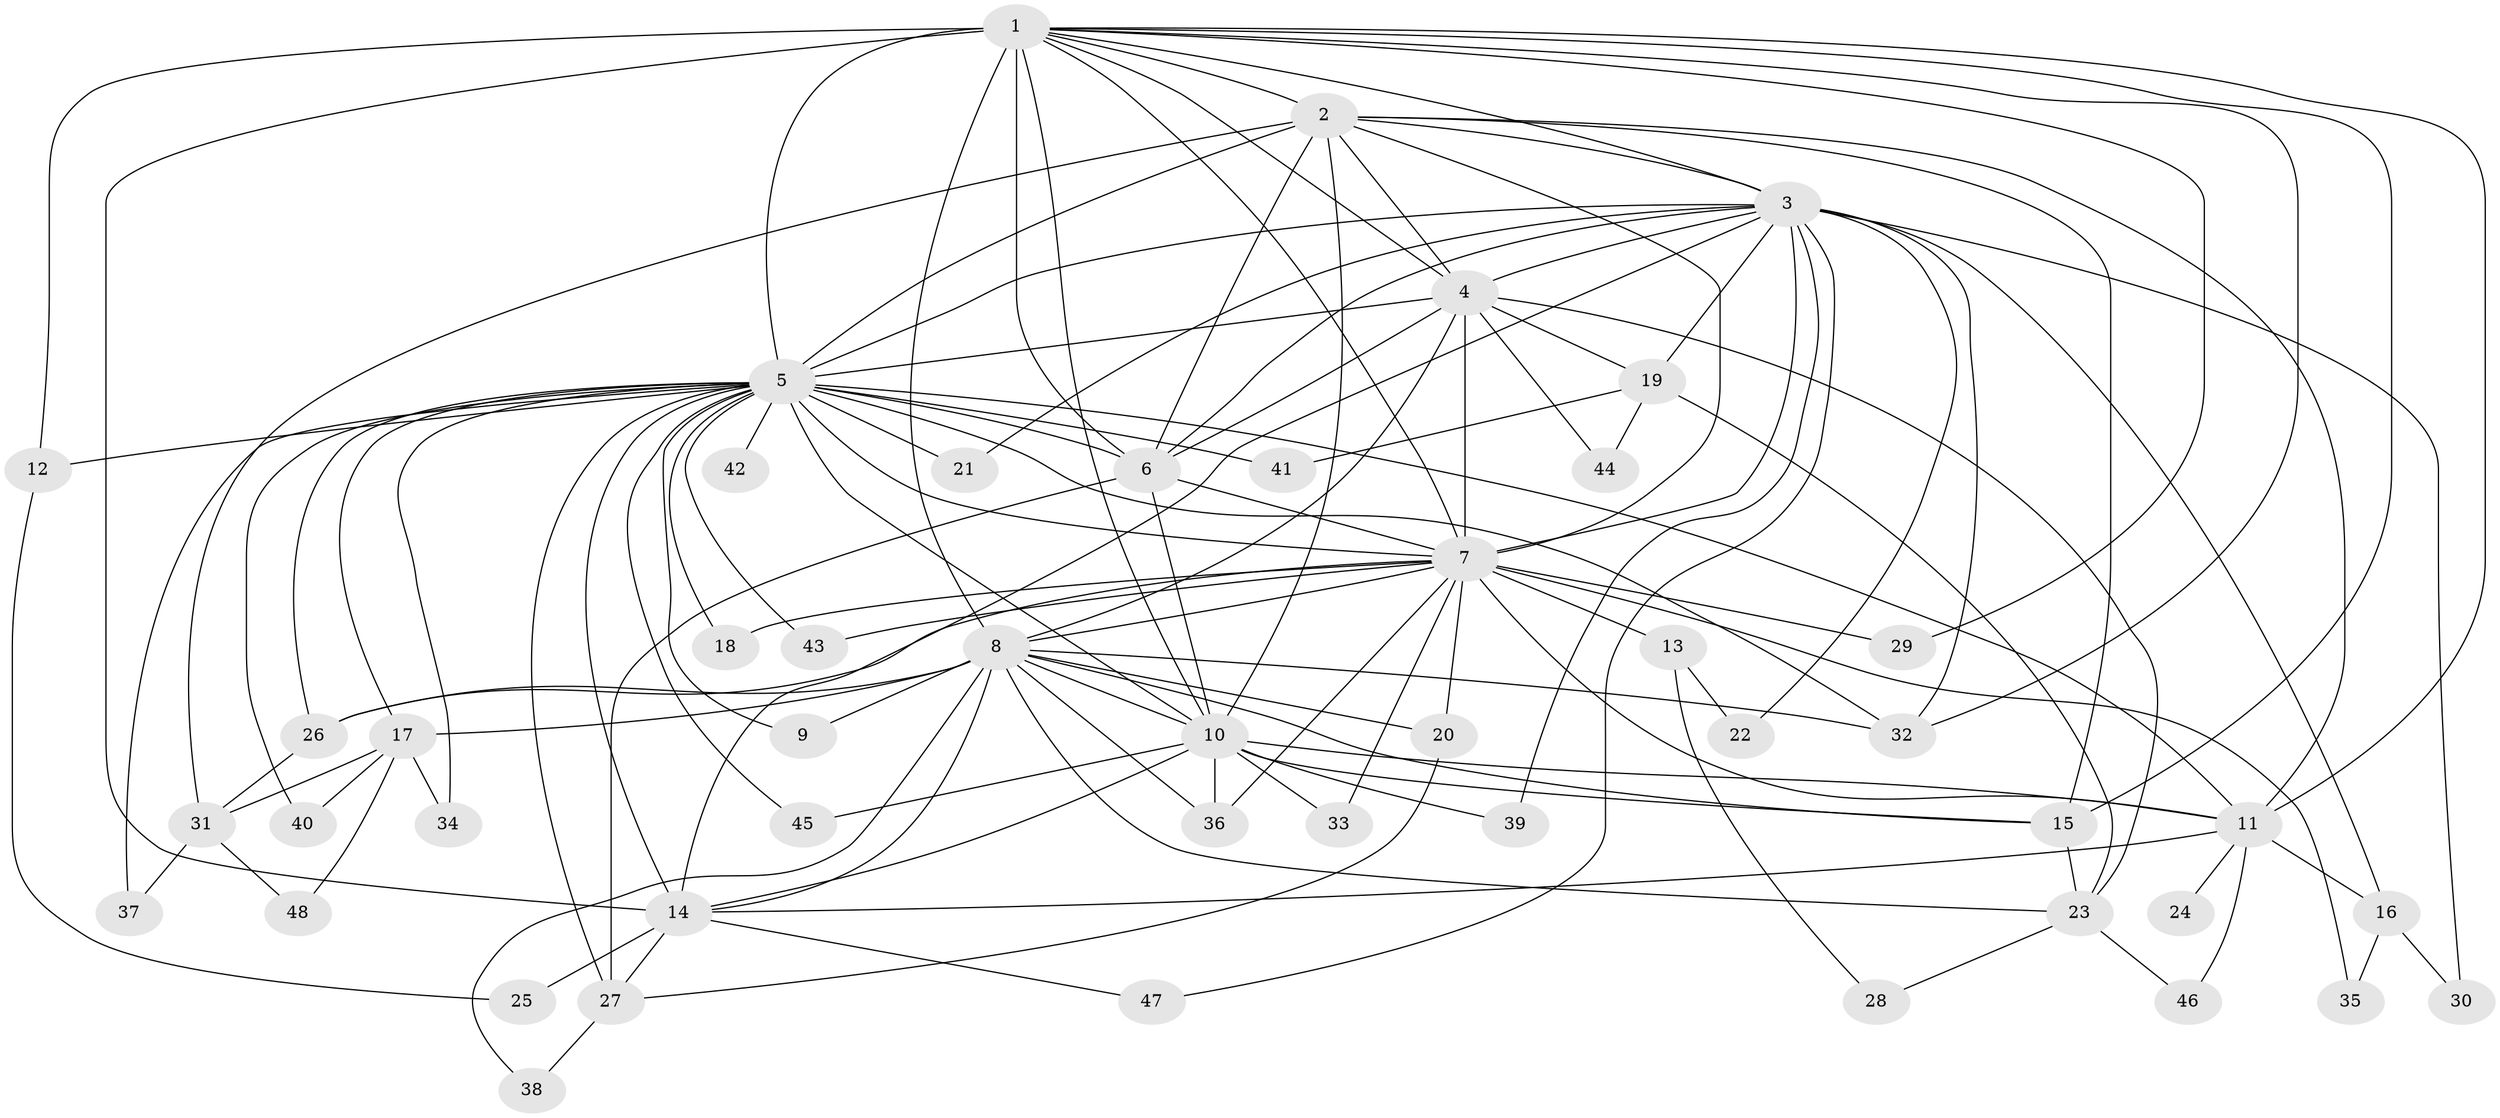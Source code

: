 // original degree distribution, {16: 0.020833333333333332, 18: 0.010416666666666666, 20: 0.010416666666666666, 14: 0.010416666666666666, 24: 0.020833333333333332, 23: 0.010416666666666666, 22: 0.010416666666666666, 21: 0.010416666666666666, 15: 0.010416666666666666, 2: 0.6041666666666666, 3: 0.13541666666666666, 9: 0.010416666666666666, 4: 0.10416666666666667, 6: 0.020833333333333332, 5: 0.010416666666666666}
// Generated by graph-tools (version 1.1) at 2025/34/03/09/25 02:34:55]
// undirected, 48 vertices, 122 edges
graph export_dot {
graph [start="1"]
  node [color=gray90,style=filled];
  1;
  2;
  3;
  4;
  5;
  6;
  7;
  8;
  9;
  10;
  11;
  12;
  13;
  14;
  15;
  16;
  17;
  18;
  19;
  20;
  21;
  22;
  23;
  24;
  25;
  26;
  27;
  28;
  29;
  30;
  31;
  32;
  33;
  34;
  35;
  36;
  37;
  38;
  39;
  40;
  41;
  42;
  43;
  44;
  45;
  46;
  47;
  48;
  1 -- 2 [weight=4.0];
  1 -- 3 [weight=2.0];
  1 -- 4 [weight=2.0];
  1 -- 5 [weight=4.0];
  1 -- 6 [weight=2.0];
  1 -- 7 [weight=2.0];
  1 -- 8 [weight=1.0];
  1 -- 10 [weight=1.0];
  1 -- 11 [weight=1.0];
  1 -- 12 [weight=1.0];
  1 -- 14 [weight=11.0];
  1 -- 15 [weight=2.0];
  1 -- 29 [weight=2.0];
  1 -- 32 [weight=1.0];
  2 -- 3 [weight=3.0];
  2 -- 4 [weight=3.0];
  2 -- 5 [weight=4.0];
  2 -- 6 [weight=2.0];
  2 -- 7 [weight=3.0];
  2 -- 10 [weight=8.0];
  2 -- 11 [weight=1.0];
  2 -- 15 [weight=5.0];
  2 -- 31 [weight=2.0];
  3 -- 4 [weight=1.0];
  3 -- 5 [weight=2.0];
  3 -- 6 [weight=1.0];
  3 -- 7 [weight=1.0];
  3 -- 14 [weight=1.0];
  3 -- 16 [weight=1.0];
  3 -- 19 [weight=2.0];
  3 -- 21 [weight=1.0];
  3 -- 22 [weight=1.0];
  3 -- 30 [weight=1.0];
  3 -- 32 [weight=1.0];
  3 -- 39 [weight=1.0];
  3 -- 47 [weight=1.0];
  4 -- 5 [weight=2.0];
  4 -- 6 [weight=1.0];
  4 -- 7 [weight=1.0];
  4 -- 8 [weight=1.0];
  4 -- 19 [weight=1.0];
  4 -- 23 [weight=1.0];
  4 -- 44 [weight=1.0];
  5 -- 6 [weight=3.0];
  5 -- 7 [weight=2.0];
  5 -- 9 [weight=1.0];
  5 -- 10 [weight=2.0];
  5 -- 11 [weight=1.0];
  5 -- 12 [weight=1.0];
  5 -- 14 [weight=3.0];
  5 -- 17 [weight=1.0];
  5 -- 18 [weight=3.0];
  5 -- 21 [weight=1.0];
  5 -- 26 [weight=1.0];
  5 -- 27 [weight=2.0];
  5 -- 32 [weight=1.0];
  5 -- 34 [weight=1.0];
  5 -- 37 [weight=1.0];
  5 -- 40 [weight=1.0];
  5 -- 41 [weight=1.0];
  5 -- 42 [weight=2.0];
  5 -- 43 [weight=1.0];
  5 -- 45 [weight=1.0];
  6 -- 7 [weight=1.0];
  6 -- 10 [weight=1.0];
  6 -- 27 [weight=5.0];
  7 -- 8 [weight=1.0];
  7 -- 11 [weight=1.0];
  7 -- 13 [weight=1.0];
  7 -- 18 [weight=1.0];
  7 -- 20 [weight=2.0];
  7 -- 26 [weight=1.0];
  7 -- 29 [weight=1.0];
  7 -- 33 [weight=1.0];
  7 -- 35 [weight=1.0];
  7 -- 36 [weight=1.0];
  7 -- 43 [weight=1.0];
  8 -- 9 [weight=1.0];
  8 -- 10 [weight=1.0];
  8 -- 14 [weight=2.0];
  8 -- 15 [weight=1.0];
  8 -- 17 [weight=1.0];
  8 -- 20 [weight=1.0];
  8 -- 23 [weight=1.0];
  8 -- 26 [weight=1.0];
  8 -- 32 [weight=1.0];
  8 -- 36 [weight=1.0];
  8 -- 38 [weight=1.0];
  10 -- 11 [weight=1.0];
  10 -- 14 [weight=2.0];
  10 -- 15 [weight=1.0];
  10 -- 33 [weight=1.0];
  10 -- 36 [weight=1.0];
  10 -- 39 [weight=1.0];
  10 -- 45 [weight=1.0];
  11 -- 14 [weight=1.0];
  11 -- 16 [weight=1.0];
  11 -- 24 [weight=1.0];
  11 -- 46 [weight=1.0];
  12 -- 25 [weight=1.0];
  13 -- 22 [weight=1.0];
  13 -- 28 [weight=1.0];
  14 -- 25 [weight=1.0];
  14 -- 27 [weight=1.0];
  14 -- 47 [weight=1.0];
  15 -- 23 [weight=1.0];
  16 -- 30 [weight=1.0];
  16 -- 35 [weight=1.0];
  17 -- 31 [weight=1.0];
  17 -- 34 [weight=1.0];
  17 -- 40 [weight=1.0];
  17 -- 48 [weight=1.0];
  19 -- 23 [weight=1.0];
  19 -- 41 [weight=1.0];
  19 -- 44 [weight=1.0];
  20 -- 27 [weight=1.0];
  23 -- 28 [weight=1.0];
  23 -- 46 [weight=1.0];
  26 -- 31 [weight=1.0];
  27 -- 38 [weight=1.0];
  31 -- 37 [weight=1.0];
  31 -- 48 [weight=1.0];
}
